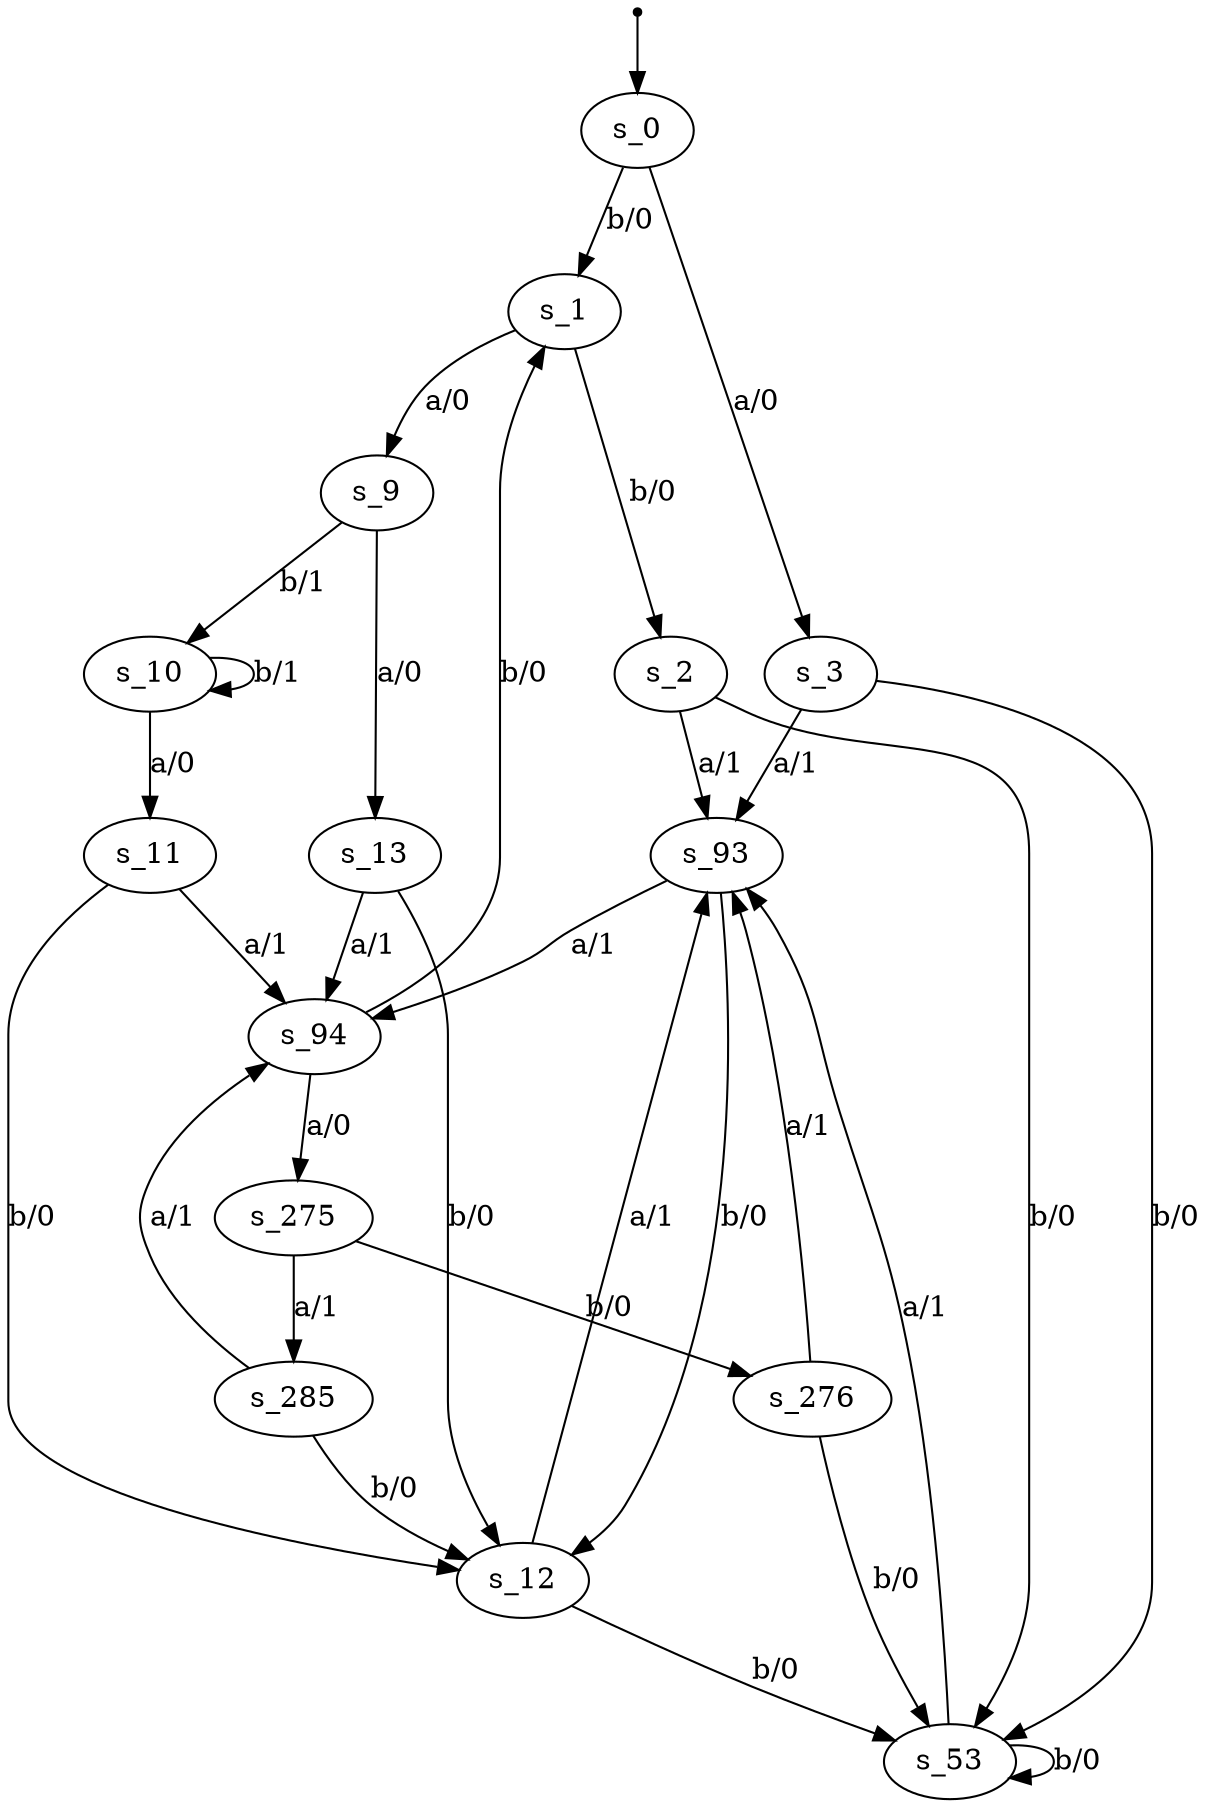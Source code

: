 digraph fsm {
	s_0 [root=true]
	s_1
	s_2
	s_93
	s_94
	s_275
	s_276
	s_53
	s_12
	s_9
	s_13
	s_285
	s_10
	s_11
	s_3
	qi [shape = point]
	qi -> s_0
	s_0 -> s_1 [label="b/0"]
	s_1 -> s_2 [label="b/0"]
	s_2 -> s_93 [label="a/1"]
	s_93 -> s_94 [label="a/1"]
	s_94 -> s_1 [label="b/0"]
	s_94 -> s_275 [label="a/0"]
	s_275 -> s_276 [label="b/0"]
	s_276 -> s_53 [label="b/0"]
	s_53 -> s_93 [label="a/1"]
	s_93 -> s_12 [label="b/0"]
	s_12 -> s_93 [label="a/1"]
	s_276 -> s_93 [label="a/1"]
	s_1 -> s_9 [label="a/0"]
	s_9 -> s_13 [label="a/0"]
	s_13 -> s_12 [label="b/0"]
	s_275 -> s_285 [label="a/1"]
	s_285 -> s_12 [label="b/0"]
	s_12 -> s_53 [label="b/0"]
	s_285 -> s_94 [label="a/1"]
	s_2 -> s_53 [label="b/0"]
	s_53 -> s_53 [label="b/0"]
	s_13 -> s_94 [label="a/1"]
	s_9 -> s_10 [label="b/1"]
	s_10 -> s_11 [label="a/0"]
	s_11 -> s_12 [label="b/0"]
	s_11 -> s_94 [label="a/1"]
	s_10 -> s_10 [label="b/1"]
	s_0 -> s_3 [label="a/0"]
	s_3 -> s_53 [label="b/0"]
	s_3 -> s_93 [label="a/1"]
}